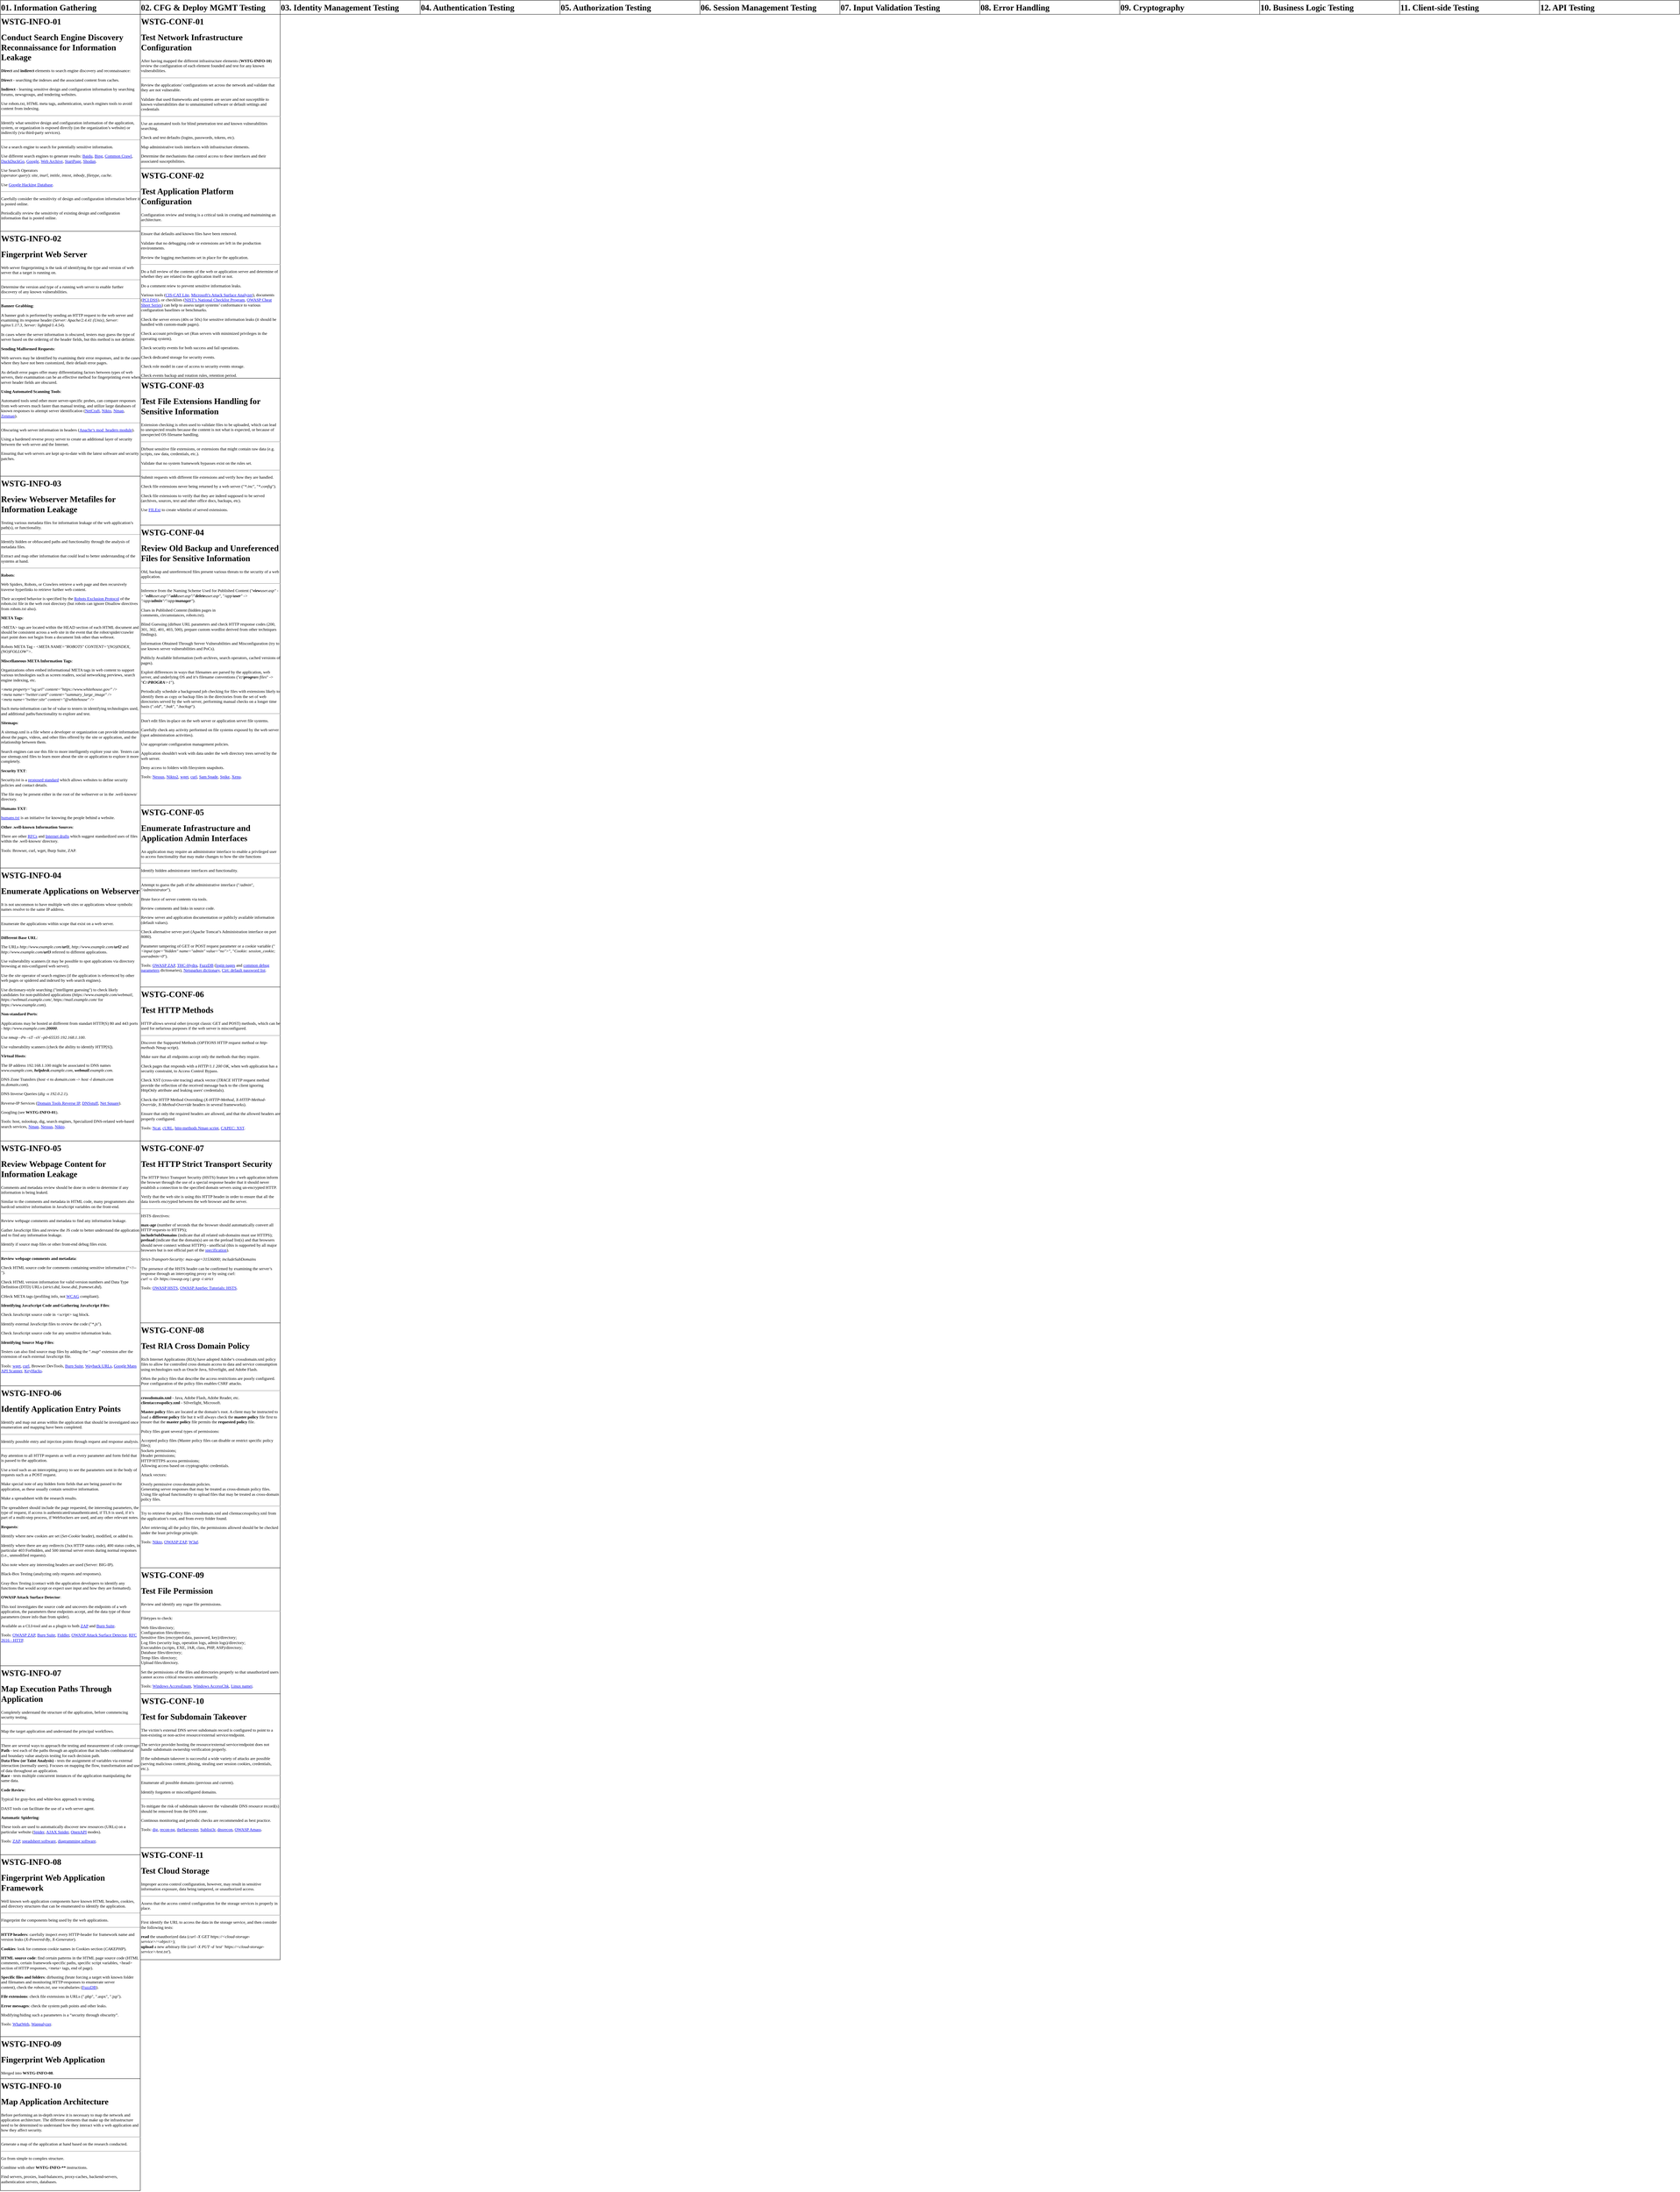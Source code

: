 <mxfile version="28.2.5">
  <diagram id="Ta_qs10KrUM1-YHtu8ch" name="OWASP WSTG">
    <mxGraphModel dx="826" dy="450" grid="1" gridSize="10" guides="1" tooltips="1" connect="1" arrows="1" fold="1" page="1" pageScale="1" pageWidth="1654" pageHeight="1169" math="0" shadow="0">
      <root>
        <mxCell id="0" />
        <mxCell id="1" parent="0" />
        <mxCell id="eCl3sA1oc6k5Cc1LExgh-1" value="&lt;h1 style=&quot;margin-top: 0px;&quot;&gt;WSTG-INFO-01&lt;/h1&gt;&lt;h1 style=&quot;margin-top: 0px;&quot;&gt;Conduct Search Engine Discovery Reconnaissance for Information Leakage&lt;/h1&gt;&lt;p&gt;&lt;b&gt;Direct&lt;/b&gt; and &lt;b&gt;indirect&lt;/b&gt; elements to search engine discovery and reconnaissance:&lt;br&gt;&lt;/p&gt;&lt;p&gt;&lt;b&gt;Direct&lt;/b&gt; -&amp;nbsp;searching the indexes and the associated content from caches.&lt;/p&gt;&lt;p&gt;&lt;b&gt;Indirect&lt;/b&gt; -&amp;nbsp;learning sensitive design and configuration information by searching forums, newsgroups, and tendering websites.&lt;/p&gt;&lt;p&gt;Use&amp;nbsp;robots.txt,&amp;nbsp;HTML meta tags,&amp;nbsp;authentication,&amp;nbsp;search engines tools to avoid content from indexing.&lt;/p&gt;&lt;hr id=&quot;null&quot;&gt;&lt;p&gt;Identify what sensitive design and configuration information of the application, system, or organization is exposed directly (on the organization’s website) or indirectly (via third-party services).&lt;/p&gt;&lt;hr id=&quot;null&quot;&gt;&lt;p&gt;Use a search engine to search for potentially sensitive information.&lt;br&gt;&lt;/p&gt;&lt;p&gt;Use different&amp;nbsp;search engines to generate results:&amp;nbsp;&lt;a href=&quot;https://www.baidu.com/&quot; style=&quot;background-color: transparent;&quot;&gt;Baidu&lt;/a&gt;&lt;span style=&quot;background-color: transparent;&quot;&gt;,&amp;nbsp;&lt;/span&gt;&lt;span style=&quot;background-color: transparent;&quot;&gt;&lt;a href=&quot;https://www.bing.com/&quot;&gt;Bing&lt;/a&gt;, &lt;a href=&quot;https://commoncrawl.org/&quot;&gt;Common Crawl&lt;/a&gt;, &lt;a href=&quot;https://duckduckgo.com/&quot;&gt;DuckDuckGo&lt;/a&gt;, &lt;a href=&quot;https://www.google.com/&quot;&gt;Google&lt;/a&gt;, &lt;a href=&quot;https://archive.org/web/&quot;&gt;Web Archive&lt;/a&gt;, &lt;a href=&quot;https://www.startpage.com/&quot;&gt;StartPage&lt;/a&gt;, &lt;a href=&quot;https://www.shodan.io/&quot;&gt;Shodan&lt;/a&gt;.&lt;/span&gt;&lt;/p&gt;&lt;p&gt;&lt;span style=&quot;background-color: transparent;&quot;&gt;Use&amp;nbsp;&lt;/span&gt;&lt;span style=&quot;background-color: transparent;&quot;&gt;Search Operators (&lt;/span&gt;&lt;span style=&quot;background-color: transparent;&quot;&gt;&lt;i&gt;operator:query&lt;/i&gt;&lt;/span&gt;&lt;span style=&quot;background-color: transparent;&quot;&gt;):&amp;nbsp;&lt;/span&gt;&lt;span style=&quot;background-color: transparent;&quot;&gt;&lt;i&gt;site&lt;/i&gt;,&amp;nbsp;&lt;/span&gt;&lt;span style=&quot;background-color: transparent;&quot;&gt;&lt;i&gt;inurl&lt;/i&gt;,&amp;nbsp;&lt;/span&gt;&lt;span style=&quot;background-color: transparent;&quot;&gt;&lt;i&gt;intitle&lt;/i&gt;,&amp;nbsp;&lt;/span&gt;&lt;span style=&quot;background-color: transparent;&quot;&gt;&lt;i&gt;intext&lt;/i&gt;,&amp;nbsp;&lt;/span&gt;&lt;span style=&quot;background-color: transparent;&quot;&gt;&lt;i&gt;inbody&lt;/i&gt;,&amp;nbsp;&lt;/span&gt;&lt;span style=&quot;background-color: transparent;&quot;&gt;&lt;i&gt;filetype,&amp;nbsp;&lt;/i&gt;&lt;/span&gt;&lt;span style=&quot;background-color: transparent;&quot;&gt;&lt;i&gt;cache&lt;/i&gt;&lt;/span&gt;&lt;span style=&quot;background-color: transparent;&quot;&gt;.&lt;/span&gt;&lt;/p&gt;&lt;p&gt;&lt;span style=&quot;background-color: transparent;&quot;&gt;Use&amp;nbsp;&lt;a href=&quot;https://www.exploit-db.com/google-hacking-database&quot;&gt;Google Hacking Database&lt;/a&gt;.&lt;/span&gt;&lt;/p&gt;&lt;hr id=&quot;null&quot;&gt;&lt;p&gt;Carefully consider the sensitivity of design and configuration information before it is posted online.&lt;/p&gt;&lt;p&gt;Periodically review the sensitivity of existing design and configuration information that is posted online.&lt;/p&gt;" style="text;html=1;overflow=hidden;rounded=0;strokeColor=default;whiteSpace=wrap;fontFamily=Times New Roman;" parent="1" vertex="1">
          <mxGeometry x="40" y="80" width="400" height="620" as="geometry" />
        </mxCell>
        <mxCell id="oaayevychgkSF5dlrHyh-2" value="&lt;h1 style=&quot;margin-top: 0px;&quot;&gt;WSTG-INFO-02&lt;/h1&gt;&lt;h1 style=&quot;margin-top: 0px;&quot;&gt;Fingerprint Web Server&lt;/h1&gt;&lt;p&gt;Web server fingerprinting is the task of identifying the type and version of web server that a target is running on.&lt;br&gt;&lt;/p&gt;&lt;hr id=&quot;null&quot;&gt;&lt;p&gt;Determine the version and type of a running web server to enable further discovery of any known vulnerabilities.&lt;/p&gt;&lt;hr id=&quot;null&quot;&gt;&lt;p&gt;&lt;b&gt;Banner Grabbing&lt;/b&gt;:&lt;/p&gt;&lt;p&gt;A banner grab is performed by sending an HTTP request to the web server and examining its response header (&lt;i&gt;Server: Apache/2.4.41 (Unix)&lt;/i&gt;, &lt;i&gt;Server: nginx/1.17.3&lt;/i&gt;,&amp;nbsp;&lt;span style=&quot;background-color: transparent;&quot;&gt;&lt;i&gt;Server: lighttpd/1.4.54&lt;/i&gt;&lt;/span&gt;&lt;span style=&quot;background-color: transparent;&quot;&gt;).&lt;/span&gt;&lt;/p&gt;&lt;p&gt;In cases where the server information is obscured, testers may guess the type of server based on the ordering of the header fields, but this method is not definite.&lt;br&gt;&lt;/p&gt;&lt;p&gt;&lt;b&gt;Sending Malformed Requests&lt;/b&gt;:&lt;br&gt;&lt;/p&gt;&lt;p&gt;Web servers may be identified by examining their error responses, and in the cases where they have not been customized, their default error pages.&lt;br&gt;&lt;/p&gt;&lt;p&gt;As default error pages offer many differentiating factors between types of web servers, their examination can be an effective method for fingerprinting even when server header fields are obscured.&lt;/p&gt;&lt;p&gt;&lt;b&gt;Using Automated Scanning Tools&lt;/b&gt;:&lt;/p&gt;&lt;p&gt;Automated tools send other more server-specific probes,&amp;nbsp;&lt;span style=&quot;background-color: transparent;&quot;&gt;can compare responses from web servers much faster than manual testing, and utilize large databases of known responses to attempt server identification (&lt;/span&gt;&lt;a style=&quot;background-color: transparent;&quot; href=&quot;https://toolbar.netcraft.com/site_report&quot;&gt;NetCraft&lt;/a&gt;&lt;span style=&quot;background-color: transparent;&quot;&gt;, &lt;/span&gt;&lt;a style=&quot;background-color: transparent;&quot; href=&quot;https://github.com/sullo/nikto&quot;&gt;Nikto&lt;/a&gt;&lt;span style=&quot;background-color: transparent;&quot;&gt;, &lt;/span&gt;&lt;a style=&quot;background-color: transparent;&quot; href=&quot;https://nmap.org/&quot;&gt;Nmap&lt;/a&gt;&lt;span style=&quot;background-color: transparent;&quot;&gt;, &lt;/span&gt;&lt;a style=&quot;background-color: transparent;&quot; href=&quot;https://nmap.org/zenmap/&quot;&gt;Zenmap&lt;/a&gt;&lt;span style=&quot;background-color: transparent;&quot;&gt;).&lt;/span&gt;&lt;/p&gt;&lt;hr id=&quot;null&quot;&gt;&lt;p&gt;&lt;span style=&quot;background-color: transparent;&quot;&gt;Obscuring web server information in headers (&lt;/span&gt;&lt;span style=&quot;background-color: transparent;&quot;&gt;&lt;a href=&quot;https://httpd.apache.org/docs/current/mod/mod_headers.html&quot;&gt;Apache’s mod_headers module&lt;/a&gt;&lt;/span&gt;&lt;span style=&quot;background-color: transparent;&quot;&gt;).&lt;/span&gt;&lt;/p&gt;&lt;p&gt;&lt;span style=&quot;background-color: transparent;&quot;&gt;&lt;/span&gt;&lt;/p&gt;&lt;p&gt;Using a hardened reverse proxy server to create an additional layer of security between the web server and the Internet.&lt;/p&gt;&lt;div&gt;&lt;div&gt;Ensuring that web servers are kept up-to-date with the latest software and security patches.&lt;/div&gt;&lt;/div&gt;" style="text;html=1;overflow=hidden;rounded=0;strokeColor=default;whiteSpace=wrap;fontFamily=Times New Roman;" parent="1" vertex="1">
          <mxGeometry x="40" y="700" width="400" height="700" as="geometry" />
        </mxCell>
        <mxCell id="oaayevychgkSF5dlrHyh-3" value="&lt;h1 style=&quot;margin-top: 0px;&quot;&gt;WSTG-INFO-03&lt;/h1&gt;&lt;h1 style=&quot;margin-top: 0px;&quot;&gt;Review Webserver Metafiles for Information Leakage&lt;/h1&gt;&lt;p&gt;Testing various metadata files for information leakage of the web application’s path(s), or functionality.&lt;/p&gt;&lt;hr id=&quot;null&quot;&gt;&lt;p&gt;Identify hidden or obfuscated paths and functionality through the analysis of metadata files.&lt;br&gt;&lt;/p&gt;&lt;p&gt;Extract and map other information that could lead to better understanding of the systems at hand.&lt;br&gt;&lt;/p&gt;&lt;hr id=&quot;null&quot;&gt;&lt;p&gt;&lt;b&gt;Robots&lt;/b&gt;:&lt;br&gt;&lt;/p&gt;&lt;p&gt;Web Spiders, Robots, or Crawlers retrieve a web page and then recursively traverse hyperlinks to retrieve further web content.&lt;br&gt;&lt;/p&gt;&lt;p&gt;Their accepted behavior is specified by the &lt;a href=&quot;https://www.robotstxt.org/&quot;&gt;Robots Exclusion Protocol&lt;/a&gt; of the robots.txt file in the web root directory (but robots can ignore Disallow directives from robots.txt also).&lt;/p&gt;&lt;p&gt;&lt;b&gt;META Tags&lt;/b&gt;:&lt;br&gt;&lt;/p&gt;&lt;p&gt;&amp;lt;META&amp;gt; tags are located within the HEAD section of each HTML document and should be consistent across a web site in the event that the robot/spider/crawler start point does not begin from a document link other than webroot.&lt;br&gt;&lt;/p&gt;&lt;p&gt;Robots META Tag - &lt;i&gt;&amp;lt;META NAME=&quot;ROBOTS&quot; CONTENT=&quot;(NO)INDEX, (NO)FOLLOW&quot;&amp;gt;&lt;/i&gt;.&lt;br&gt;&lt;/p&gt;&lt;p&gt;&lt;b&gt;Miscellaneous META Information Tags&lt;/b&gt;:&lt;br&gt;&lt;/p&gt;&lt;p&gt;Organizations often embed informational META tags in web content to support various technologies such as screen readers, social networking previews, search engine indexing, etc.&lt;/p&gt;&lt;p&gt;&lt;i&gt;&amp;lt;meta property=&quot;og:url&quot; content=&quot;https://www.whitehouse.gov/&quot; /&amp;gt;&lt;br&gt;&amp;lt;meta name=&quot;twitter:card&quot; content=&quot;summary_large_image&quot; /&amp;gt;&lt;br&gt;&amp;lt;meta name=&quot;twitter:site&quot; content=&quot;@whitehouse&quot; /&amp;gt;&lt;br&gt;&lt;/i&gt;&lt;/p&gt;&lt;p&gt;Such meta-information can be of value to testers in identifying technologies used, and additional paths/functionality to explore and test.&lt;br&gt;&lt;/p&gt;&lt;p&gt;&lt;b&gt;Sitemaps&lt;/b&gt;:&lt;br&gt;&lt;/p&gt;&lt;p&gt;A sitemap.xml is a file where a developer or organization can provide information about the pages, videos, and other files offered by the site or application, and the relationship between them.&lt;br&gt;&lt;/p&gt;&lt;p&gt;Search engines can use this file to more intelligently explore your site. Testers can use sitemap.xml files to learn more about the site or application to explore it more completely.&lt;br&gt;&lt;/p&gt;&lt;p&gt;&lt;b&gt;Security TXT&lt;/b&gt;:&lt;br&gt;&lt;/p&gt;&lt;p&gt;Security.txt is a &lt;a href=&quot;https://securitytxt.org/&quot;&gt;proposed standard&lt;/a&gt; which allows websites to define security policies and contact details.&lt;br&gt;&lt;/p&gt;&lt;p&gt;The file may be present either in the root of the webserver or in the .well-known/ directory.&lt;br&gt;&lt;/p&gt;&lt;p&gt;&lt;b&gt;Humans TXT&lt;/b&gt;:&lt;br&gt;&lt;/p&gt;&lt;p&gt;&lt;a href=&quot;https://humanstxt.org/&quot;&gt;humans.txt&lt;/a&gt; is an initiative for knowing the people behind a website.&lt;br&gt;&lt;/p&gt;&lt;p&gt;&lt;b&gt;Other .well-known Information Sources&lt;/b&gt;:&lt;br&gt;&lt;/p&gt;&lt;p&gt;There are other &lt;a href=&quot;https://www.iana.org/assignments/well-known-uris/well-known-uris.xhtml&quot;&gt;RFCs&lt;/a&gt; and &lt;a href=&quot;https://en.wikipedia.org/wiki/Well-known_URI#List_of_well-known_URIs&quot;&gt;Internet drafts&lt;/a&gt; which suggest standardized uses of files within the .well-known/ directory.&lt;br&gt;&lt;/p&gt;&lt;p&gt;Tools:&amp;nbsp;Browser,&amp;nbsp;curl,&amp;nbsp;wget,&amp;nbsp;Burp Suite,&amp;nbsp;ZAP.&lt;/p&gt;" style="text;html=1;overflow=hidden;rounded=0;strokeColor=default;whiteSpace=wrap;fontFamily=Times New Roman;" parent="1" vertex="1">
          <mxGeometry x="40" y="1400" width="400" height="1120" as="geometry" />
        </mxCell>
        <mxCell id="jR8E7OnR5_9fku_goPyS-1" value="&lt;h1 style=&quot;margin-top: 0px;&quot;&gt;WSTG-INFO-04&lt;/h1&gt;&lt;h1 style=&quot;margin-top: 0px;&quot;&gt;Enumerate Applications on Webserver&lt;/h1&gt;&lt;p&gt;It is not uncommon to have multiple web sites or applications whose symbolic names resolve to the same IP address.&lt;br&gt;&lt;/p&gt;&lt;hr id=&quot;null&quot;&gt;&lt;p&gt;Enumerate the applications within scope that exist on a web server.&lt;/p&gt;&lt;hr id=&quot;null&quot;&gt;&lt;p&gt;&lt;b&gt;Different Base URL&lt;/b&gt;:&lt;/p&gt;&lt;p&gt;The URLs &lt;i&gt;http://www.example.com/&lt;b&gt;url1&lt;/b&gt;&lt;/i&gt;, &lt;i&gt;http://www.example.com/&lt;b&gt;url2&lt;/b&gt;&lt;/i&gt; and &lt;i&gt;http://www.example.com/&lt;b&gt;url3&lt;/b&gt;&lt;/i&gt; referred to different applications.&lt;br&gt;&lt;/p&gt;&lt;p&gt;Use vulnerability scanners (it may be possible to spot applications via&amp;nbsp;directory browsing at&amp;nbsp;mis-configured&amp;nbsp;web server).&lt;br&gt;&lt;/p&gt;&lt;p&gt;Use the &lt;i&gt;site&lt;/i&gt; operator of search engines (if the application is referenced by other web pages or spidered and indexed by web search engines).&lt;/p&gt;&lt;p&gt;Use&amp;nbsp;dictionary-style searching&amp;nbsp;(&quot;intelligent guessing&quot;) to check&amp;nbsp;likely candidates&amp;nbsp;for non-published applications (&lt;i&gt;https://www.example.com/webmail&lt;/i&gt;, &lt;i&gt;https://webmail.example.com/&lt;/i&gt;, &lt;i&gt;https://mail.example.com/&lt;/i&gt; for &lt;i&gt;https://www.example.com&lt;/i&gt;).&lt;/p&gt;&lt;p&gt;&lt;b style=&quot;background-color: transparent;&quot;&gt;Non-standard Ports&lt;/b&gt;&lt;span style=&quot;background-color: transparent;&quot;&gt;:&lt;/span&gt;&lt;br&gt;&lt;/p&gt;&lt;p&gt;Applications may be hosted at diifferent from standart HTTP(S) 80 and 443 ports -&amp;nbsp;&lt;i&gt;http://www.example.com:&lt;b&gt;20000&lt;/b&gt;&lt;/i&gt;.&lt;/p&gt;&lt;p&gt;Use &lt;i&gt;nmap –Pn –sT –sV –p0-65535 192.168.1.100&lt;/i&gt;.&lt;/p&gt;&lt;p&gt;Use&amp;nbsp;vulnerability scanners (check the ability to identify HTTP[S]).&lt;/p&gt;&lt;p&gt;&lt;b&gt;Virtual Hosts&lt;/b&gt;:&lt;br&gt;&lt;/p&gt;&lt;p&gt;The IP address 192.168.1.100 might be associated to DNS names &lt;i&gt;www.example.com&lt;/i&gt;, &lt;i&gt;&lt;b&gt;helpdesk&lt;/b&gt;.example.com&lt;/i&gt;, &lt;i&gt;&lt;b&gt;webmail&lt;/b&gt;.example.com&lt;/i&gt;.&lt;br&gt;&lt;/p&gt;&lt;p&gt;DNS Zone Transfers (&lt;i&gt;host -t ns domain.com&lt;/i&gt; -&amp;gt; &lt;i&gt;host -l domain.com ns.domain.com&lt;/i&gt;).&lt;br&gt;&lt;/p&gt;&lt;p&gt;DNS Inverse Queries (&lt;i&gt;dig -x 192.0.2.1&lt;/i&gt;).&lt;/p&gt;&lt;p&gt;Reverse-IP Services (&lt;a href=&quot;https://www.domaintools.com/reverse-ip/&quot;&gt;Domain Tools Reverse IP&lt;/a&gt;, &lt;a href=&quot;https://www.dnsstuff.com/&quot;&gt;DNSstuff&lt;/a&gt;, &lt;a href=&quot;https://web.archive.org/web/20190515092354/http://www.net-square.com/mspawn.html&quot;&gt;Net Square&lt;/a&gt;).&lt;br&gt;&lt;/p&gt;&lt;p&gt;Googling (see&amp;nbsp;&lt;span style=&quot;background-color: transparent;&quot;&gt;&lt;b&gt;WSTG-INFO-01&lt;/b&gt;&lt;/span&gt;&lt;span style=&quot;background-color: transparent;&quot;&gt;).&lt;/span&gt;&lt;/p&gt;&lt;p&gt;&lt;span style=&quot;background-color: transparent;&quot;&gt;Tools: host, nslookup, dig, s&lt;/span&gt;&lt;span style=&quot;background-color: transparent;&quot;&gt;earch engines,&amp;nbsp;&lt;/span&gt;&lt;span style=&quot;background-color: transparent;&quot;&gt;Specialized DNS-related web-based search services, &lt;a href=&quot;https://nmap.org/&quot;&gt;Nmap&lt;/a&gt;, &lt;a href=&quot;https://www.tenable.com/products/nessus&quot;&gt;Nessus&lt;/a&gt;, &lt;a href=&quot;https://www.cirt.net/nikto2&quot;&gt;Nikto&lt;/a&gt;.&lt;/span&gt;&lt;/p&gt;" style="text;html=1;overflow=hidden;rounded=0;strokeColor=default;whiteSpace=wrap;fontFamily=Times New Roman;" parent="1" vertex="1">
          <mxGeometry x="40" y="2520" width="400" height="780" as="geometry" />
        </mxCell>
        <mxCell id="jR8E7OnR5_9fku_goPyS-2" value="&lt;h1 style=&quot;margin-top: 0px;&quot;&gt;WSTG-INFO-05&lt;/h1&gt;&lt;h1 style=&quot;margin-top: 0px;&quot;&gt;Review Webpage Content for Information Leakage&lt;/h1&gt;&lt;p&gt;Comments and metadata review should be done in order to determine if any information is being leaked.&lt;br&gt;&lt;/p&gt;&lt;p&gt;Similar to the comments and metadata in HTML code, many programmers also hardcod sensitive information in JavaScript variables on the front-end.&lt;br&gt;&lt;/p&gt;&lt;hr id=&quot;null&quot;&gt;&lt;p&gt;Review webpage comments and metadata to find any information leakage.&lt;br&gt;&lt;/p&gt;&lt;p&gt;Gather JavaScript files and review the JS code to better understand the application and to find any information leakage.&lt;br&gt;&lt;/p&gt;&lt;p&gt;Identify if source map files or other front-end debug files exist.&lt;/p&gt;&lt;hr id=&quot;null&quot;&gt;&lt;p&gt;&lt;b&gt;Review webpage comments and metadata&lt;/b&gt;:&lt;br&gt;&lt;/p&gt;&lt;p&gt;Check HTML source code for comments containing sensitive information (&quot;&lt;i&gt;&amp;lt;!--&lt;/i&gt;&quot;).&lt;/p&gt;&lt;p&gt;Check HTML version information for valid version numbers and Data Type Definition (DTD) URLs (&lt;i&gt;strict.dtd&lt;/i&gt;, &lt;i&gt;loose.dtd&lt;/i&gt;, &lt;i&gt;frameset.dtd&lt;/i&gt;).&lt;/p&gt;&lt;p&gt;CHeck META tags (profiling info, not &lt;a href=&quot;https://www.w3.org/WAI/standards-guidelines/wcag/&quot;&gt;WCAG&lt;/a&gt; compliant).&lt;/p&gt;&lt;p&gt;&lt;b&gt;Identifying JavaScript Code and Gathering JavaScript Files&lt;/b&gt;:&lt;br&gt;&lt;/p&gt;&lt;p&gt;Check JavaScript source code in &lt;i&gt;&amp;lt;script&amp;gt;&lt;/i&gt; tag block.&lt;/p&gt;&lt;p&gt;Identify external JavaScript files to review the code (&quot;&lt;i&gt;*.js&lt;/i&gt;&quot;).&lt;br&gt;&lt;/p&gt;&lt;p&gt;Check JavaScript source code for any sensitive information leaks.&lt;br&gt;&lt;/p&gt;&lt;p&gt;&lt;b&gt;Identifying Source Map Files&lt;/b&gt;:&lt;br&gt;&lt;/p&gt;&lt;p&gt;Testers can also find source map files by adding the “&lt;i&gt;.map&lt;/i&gt;” extension after the extension of each external JavaScript file.&lt;br&gt;&lt;/p&gt;&lt;p&gt;Tools: &lt;a href=&quot;https://www.gnu.org/software/wget/wget.html&quot;&gt;wget&lt;/a&gt;, &lt;a href=&quot;https://curl.haxx.se/&quot;&gt;curl&lt;/a&gt;, Browser DevTools, &lt;a href=&quot;https://portswigger.net/burp&quot;&gt;Burp Suite&lt;/a&gt;, &lt;a href=&quot;https://github.com/tomnomnom/waybackurls&quot;&gt;Wayback URLs&lt;/a&gt;, &lt;a href=&quot;https://github.com/ozguralp/gmapsapiscanner/&quot;&gt;Google Maps API Scanner&lt;/a&gt;, &lt;a href=&quot;https://github.com/streaak/keyhacks&quot;&gt;KeyHacks&lt;/a&gt;.&lt;/p&gt;" style="text;html=1;overflow=hidden;rounded=0;strokeColor=default;whiteSpace=wrap;fontFamily=Times New Roman;" parent="1" vertex="1">
          <mxGeometry x="40" y="3300" width="400" height="700" as="geometry" />
        </mxCell>
        <mxCell id="kxqWSQLsrTnDQ2H8gNHa-1" value="&lt;h1 style=&quot;margin-top: 0px;&quot;&gt;WSTG-INFO-06&lt;/h1&gt;&lt;h1 style=&quot;margin-top: 0px;&quot;&gt;Identify Application Entry Points&lt;/h1&gt;&lt;p&gt;Identify and map out areas within the application that should be investigated once enumeration and mapping have been completed.&lt;/p&gt;&lt;hr id=&quot;null&quot;&gt;&lt;p&gt;Identify possible entry and injection points through request and response analysis.&lt;br&gt;&lt;/p&gt;&lt;hr id=&quot;null&quot;&gt;&lt;p&gt;Pay attention to all HTTP requests as well as every parameter and form field that is passed to the application.&lt;br&gt;&lt;/p&gt;&lt;p&gt;Use a tool such as an intercepting proxy&amp;nbsp;to see the parameters sent in the body of requests such as a POST request.&lt;br&gt;&lt;/p&gt;&lt;p&gt;Make special note of any hidden form fields that are being passed to the application, as these usually contain sensitive information.&lt;br&gt;&lt;/p&gt;&lt;p&gt;Make a spreadsheet with the research results.&lt;/p&gt;&lt;p&gt;The spreadsheet should include the page requested,&amp;nbsp;the interesting parameters, the type of request,&amp;nbsp;if access is authenticated/unauthenticated, if TLS is used, if it’s part of a multi-step process, if WebSockers are used, and any other relevant notes.&lt;br&gt;&lt;/p&gt;&lt;p&gt;&lt;b&gt;Requests&lt;/b&gt;:&lt;/p&gt;&lt;p&gt;Identify where new cookies are set (&lt;i&gt;Set-Cookie&lt;/i&gt; header), modified, or added to.&lt;br&gt;&lt;/p&gt;&lt;p&gt;Identify where there are any redirects (3xx HTTP status code), 400 status codes, in particular 403 Forbidden, and 500 internal server errors during normal responses (i.e., unmodified requests).&lt;/p&gt;&lt;p&gt;Also note where any interesting headers are used (Server: BIG-IP).&lt;br&gt;&lt;/p&gt;&lt;p&gt;Black-Box Testing (analyzing only requests and responses).&lt;br&gt;&lt;/p&gt;&lt;p&gt;Gray-Box Testing (contact with the application developers to identify any functions that would accept or expect user input and how they are formatted).&lt;br&gt;&lt;/p&gt;&lt;p&gt;&lt;b&gt;OWASP Attack Surface Detector&lt;/b&gt;:&lt;br&gt;&lt;/p&gt;&lt;p&gt;This tool investigates the source code and uncovers the endpoints of a web application, the parameters these endpoints accept, and the data type of those parameters (more info than from spider).&lt;br&gt;&lt;/p&gt;&lt;p&gt;Available as a CLI-tool and as a plugin to both &lt;a href=&quot;https://github.com/secdec/attack-surface-detector-zap/wiki&quot;&gt;ZAP&lt;/a&gt; and &lt;a href=&quot;https://github.com/secdec/attack-surface-detector-burp/wiki&quot;&gt;Burp Suite&lt;/a&gt;.&lt;/p&gt;&lt;p&gt;Tools: &lt;a href=&quot;https://www.zaproxy.org/&quot;&gt;OWASP ZAP&lt;/a&gt;, &lt;a href=&quot;https://www.portswigger.net/burp/&quot;&gt;Burp Suite&lt;/a&gt;, &lt;a href=&quot;https://www.telerik.com/fiddler&quot;&gt;Fiddler&lt;/a&gt;,&amp;nbsp;&lt;a href=&quot;https://owasp.org/www-project-attack-surface-detector/&quot;&gt;OWASP Attack Surface Detector&lt;/a&gt;, &lt;a href=&quot;https://datatracker.ietf.org/doc/html/rfc2616&quot;&gt;RFC 2616 - HTTP&lt;/a&gt;.&lt;/p&gt;" style="text;html=1;overflow=hidden;rounded=0;strokeColor=default;whiteSpace=wrap;fontFamily=Times New Roman;" parent="1" vertex="1">
          <mxGeometry x="40" y="4000" width="400" height="800" as="geometry" />
        </mxCell>
        <mxCell id="kxqWSQLsrTnDQ2H8gNHa-2" value="&lt;h1 style=&quot;margin-top: 0px;&quot;&gt;WSTG-INFO-07&lt;/h1&gt;&lt;h1 style=&quot;margin-top: 0px;&quot;&gt;Map Execution Paths Through Application&lt;/h1&gt;&lt;p&gt;Completely understand the structure of the application, before commencing security testing.&lt;/p&gt;&lt;hr id=&quot;null&quot;&gt;&lt;p&gt;Map the target application and understand the principal workflows.&lt;/p&gt;&lt;hr id=&quot;null&quot;&gt;&lt;p&gt;There are several ways to approach the testing and measurement of code coverage:&lt;br&gt;&lt;b&gt;Path&lt;/b&gt; -&amp;nbsp;test each of the paths through an application that includes combinatorial and boundary value analysis testing for each decision path.&lt;br&gt;&lt;b&gt;Data Flow&amp;nbsp;(or Taint Analysis)&lt;/b&gt; -&amp;nbsp;tests the assignment of variables via external interaction (normally users). Focuses on mapping the flow, transformation and use of data throughout an application.&lt;br&gt;&lt;b&gt;Race&lt;/b&gt; -&amp;nbsp;tests multiple concurrent instances of the application manipulating the same data.&lt;br&gt;&lt;/p&gt;&lt;p&gt;&lt;b&gt;Code Review&lt;/b&gt;:&lt;br&gt;&lt;/p&gt;&lt;p&gt;Typical for gray-box and white-box approach to testing.&lt;br&gt;&lt;/p&gt;&lt;p&gt;DAST tools can facilitate the use of a web server agent.&lt;br&gt;&lt;/p&gt;&lt;p&gt;&lt;b&gt;Automatic Spidering&lt;/b&gt;:&lt;br&gt;&lt;/p&gt;&lt;p&gt;These tools are used to automatically discover new resources (URLs) on a particular website (&lt;a href=&quot;https://www.zaproxy.org/docs/desktop/start/features/spider/&quot;&gt;Spider&lt;/a&gt;, &lt;a href=&quot;https://www.zaproxy.org/docs/desktop/addons/ajax-spider/&quot;&gt;AJAX Spider&lt;/a&gt;, &lt;a href=&quot;https://www.zaproxy.org/docs/desktop/addons/openapi-support/&quot;&gt;OpenAPI&lt;/a&gt; modes).&lt;br&gt;&lt;/p&gt;&lt;p&gt;Tools: &lt;a href=&quot;https://github.com/zaproxy/zaproxy&quot;&gt;ZAP&lt;/a&gt;, &lt;a href=&quot;https://en.wikipedia.org/wiki/List_of_spreadsheet_software&quot;&gt;speadsheet software&lt;/a&gt;, &lt;a href=&quot;https://en.wikipedia.org/wiki/List_of_concept-_and_mind-mapping_software&quot;&gt;diagramming software&lt;/a&gt;.&lt;/p&gt;" style="text;html=1;overflow=hidden;rounded=0;strokeColor=default;whiteSpace=wrap;fontFamily=Times New Roman;" parent="1" vertex="1">
          <mxGeometry x="40" y="4800" width="400" height="540" as="geometry" />
        </mxCell>
        <mxCell id="121xtI7DQUFuoj_CItQ1-1" value="&lt;h1 style=&quot;margin-top: 0px;&quot;&gt;WSTG-INFO-08&lt;/h1&gt;&lt;h1 style=&quot;margin-top: 0px;&quot;&gt;Fingerprint Web Application Framework&lt;/h1&gt;&lt;p&gt;Well known web application components have known HTML headers, cookies, and directory structures that can be enumerated to identify the application.&lt;br&gt;&lt;/p&gt;&lt;hr id=&quot;null&quot;&gt;&lt;p&gt;Fingerprint the components being used by the web applications.&lt;br&gt;&lt;/p&gt;&lt;hr id=&quot;null&quot;&gt;&lt;p&gt;&lt;b&gt;HTTP headers&lt;/b&gt;: carefully inspect every HTTP-header for framework name and version leaks (&lt;i&gt;X-Powered-By&lt;/i&gt;, &lt;i&gt;X-Generator&lt;/i&gt;).&lt;/p&gt;&lt;p&gt;&lt;b&gt;Cookies&lt;/b&gt;: look for common cookie names in Cookies section (&lt;i&gt;CAKEPHP&lt;/i&gt;).&lt;/p&gt;&lt;p&gt;&lt;b&gt;HTML source code&lt;/b&gt;:&amp;nbsp;find certain patterns in the HTML page source code (HTML comments, certain framework-specific paths, specific script variables, &amp;lt;head&amp;gt; section of HTTP responses, &amp;lt;meta&amp;gt; tags, end of page).&lt;/p&gt;&lt;p&gt;&lt;b&gt;Specific files and folders&lt;/b&gt;:&amp;nbsp;dirbusting (brute forcing a target with known folder and filenames and monitoring HTTP-responses to enumerate server content),&amp;nbsp;check the &lt;i&gt;robots.txt&lt;/i&gt;, use vocabularies (&lt;a href=&quot;https://github.com/fuzzdb-project/fuzzdb&quot;&gt;FuzzDB&lt;/a&gt;).&lt;/p&gt;&lt;p&gt;&lt;b&gt;File extensions&lt;/b&gt;: check&amp;nbsp;file extensions in&amp;nbsp;URLs (&quot;.php&quot;, &quot;.aspx&quot;, &quot;.jsp&quot;).&lt;/p&gt;&lt;p&gt;&lt;b&gt;Error messages&lt;/b&gt;: check the system path points and other leaks.&lt;/p&gt;&lt;p&gt;Modifying/hiding such a parameters is a&amp;nbsp;“security through obscurity”.&lt;/p&gt;&lt;p&gt;Tools:&amp;nbsp;&lt;a href=&quot;https://github.com/urbanadventurer/WhatWeb&quot;&gt;WhatWeb&lt;/a&gt;,&amp;nbsp;&lt;a href=&quot;https://www.wappalyzer.com/&quot;&gt;Wappalyzer&lt;/a&gt;.&lt;/p&gt;" style="text;html=1;overflow=hidden;rounded=0;strokeColor=default;whiteSpace=wrap;fontFamily=Times New Roman;" parent="1" vertex="1">
          <mxGeometry x="40" y="5340" width="400" height="520" as="geometry" />
        </mxCell>
        <mxCell id="BLCWNIVHLjBfTySb7dGb-1" value="&lt;h1 style=&quot;margin-top: 0px;&quot;&gt;WSTG-INFO-09&lt;/h1&gt;&lt;h1 style=&quot;margin-top: 0px;&quot;&gt;Fingerprint Web Application&lt;/h1&gt;&lt;p&gt;Merged into &lt;b&gt;WSTG-INFO-08&lt;/b&gt;.&lt;/p&gt;" style="text;html=1;overflow=hidden;rounded=0;strokeColor=default;whiteSpace=wrap;fontFamily=Times New Roman;" parent="1" vertex="1">
          <mxGeometry x="40" y="5860" width="400" height="120" as="geometry" />
        </mxCell>
        <mxCell id="BLCWNIVHLjBfTySb7dGb-2" value="&lt;h1 style=&quot;margin-top: 0px;&quot;&gt;WSTG-INFO-10&lt;/h1&gt;&lt;h1 style=&quot;margin-top: 0px;&quot;&gt;Map Application Architecture&lt;/h1&gt;&lt;p&gt;&lt;span style=&quot;background-color: transparent;&quot;&gt;Before performing an in-depth review it is necessary to map the network and application architecture. The different elements that make up the infrastructure need to be determined to understand how they interact with a web application and how they affect security.&lt;/span&gt;&lt;/p&gt;&lt;hr id=&quot;null&quot;&gt;&lt;p&gt;Generate a map of the application at hand based on the research conducted.&lt;/p&gt;&lt;hr id=&quot;null&quot;&gt;&lt;p&gt;Go from simple to complex structure.&lt;/p&gt;&lt;p&gt;Combine with other &lt;b&gt;WSTG-INFO-**&lt;/b&gt; instructions.&lt;/p&gt;&lt;p&gt;Find servers, proxies, load-balancers, proxy-caches, backend-servers, authentication servers, databases.&lt;/p&gt;" style="text;html=1;overflow=hidden;rounded=0;strokeColor=default;whiteSpace=wrap;fontFamily=Times New Roman;" parent="1" vertex="1">
          <mxGeometry x="40" y="5980" width="400" height="320" as="geometry" />
        </mxCell>
        <mxCell id="Xtgh9ku97yeF3pHVwmKX-1" value="&lt;h1 style=&quot;margin-top: 0px;&quot;&gt;01. Information Gathering&lt;/h1&gt;" style="text;html=1;overflow=hidden;rounded=0;strokeColor=default;whiteSpace=wrap;fontFamily=Times New Roman;" parent="1" vertex="1">
          <mxGeometry x="40" y="40" width="400" height="40" as="geometry" />
        </mxCell>
        <mxCell id="vnCINJZAg8eJKPkLlaBq-1" value="&lt;h1 style=&quot;margin-top: 0px;&quot;&gt;02. CFG &amp;amp; Deploy MGMT Testing&lt;/h1&gt;" style="text;html=1;overflow=hidden;rounded=0;strokeColor=default;whiteSpace=wrap;fontFamily=Times New Roman;fontSize=12;" parent="1" vertex="1">
          <mxGeometry x="440" y="40" width="400" height="40" as="geometry" />
        </mxCell>
        <mxCell id="vnCINJZAg8eJKPkLlaBq-2" value="&lt;h1 style=&quot;margin-top: 0px;&quot;&gt;03. Identity Management Testing&lt;/h1&gt;" style="text;html=1;overflow=hidden;rounded=0;strokeColor=default;whiteSpace=wrap;fontFamily=Times New Roman;" parent="1" vertex="1">
          <mxGeometry x="840" y="40" width="400" height="40" as="geometry" />
        </mxCell>
        <mxCell id="vnCINJZAg8eJKPkLlaBq-3" value="&lt;h1 style=&quot;margin-top: 0px;&quot;&gt;04. Authentication Testing&lt;/h1&gt;" style="text;html=1;overflow=hidden;rounded=0;strokeColor=default;whiteSpace=wrap;fontFamily=Times New Roman;" parent="1" vertex="1">
          <mxGeometry x="1240" y="40" width="400" height="40" as="geometry" />
        </mxCell>
        <mxCell id="vnCINJZAg8eJKPkLlaBq-4" value="&lt;h1 style=&quot;margin-top: 0px;&quot;&gt;05. Authorization Testing&lt;/h1&gt;" style="text;html=1;overflow=hidden;rounded=0;strokeColor=default;whiteSpace=wrap;fontFamily=Times New Roman;" parent="1" vertex="1">
          <mxGeometry x="1640" y="40" width="400" height="40" as="geometry" />
        </mxCell>
        <mxCell id="e2LGitZVtsBYH8VqKQJQ-1" value="&lt;h1 style=&quot;margin-top: 0px;&quot;&gt;06. Session Management Testing&lt;/h1&gt;" style="text;html=1;overflow=hidden;rounded=0;strokeColor=default;whiteSpace=wrap;fontFamily=Times New Roman;" parent="1" vertex="1">
          <mxGeometry x="2040" y="40" width="400" height="40" as="geometry" />
        </mxCell>
        <mxCell id="e2LGitZVtsBYH8VqKQJQ-2" value="&lt;h1 style=&quot;margin-top: 0px;&quot;&gt;07. Input Validation Testing&lt;/h1&gt;" style="text;html=1;overflow=hidden;rounded=0;strokeColor=default;whiteSpace=wrap;fontFamily=Times New Roman;" parent="1" vertex="1">
          <mxGeometry x="2440" y="40" width="400" height="40" as="geometry" />
        </mxCell>
        <mxCell id="5YzgcKyQua0hDtOVWHvY-1" value="&lt;h1 style=&quot;margin-top: 0px;&quot;&gt;08. Error Handling&lt;/h1&gt;" style="text;html=1;overflow=hidden;rounded=0;strokeColor=default;whiteSpace=wrap;fontFamily=Times New Roman;" parent="1" vertex="1">
          <mxGeometry x="2840" y="40" width="400" height="40" as="geometry" />
        </mxCell>
        <mxCell id="5YzgcKyQua0hDtOVWHvY-2" value="&lt;h1 style=&quot;margin-top: 0px;&quot;&gt;09. Cryptography&lt;/h1&gt;" style="text;html=1;overflow=hidden;rounded=0;strokeColor=default;whiteSpace=wrap;fontFamily=Times New Roman;" parent="1" vertex="1">
          <mxGeometry x="3240" y="40" width="400" height="40" as="geometry" />
        </mxCell>
        <mxCell id="5YzgcKyQua0hDtOVWHvY-3" value="&lt;h1 style=&quot;margin-top: 0px;&quot;&gt;10. Business Logic Testing&lt;/h1&gt;" style="text;html=1;overflow=hidden;rounded=0;strokeColor=default;whiteSpace=wrap;fontFamily=Times New Roman;" parent="1" vertex="1">
          <mxGeometry x="3640" y="40" width="400" height="40" as="geometry" />
        </mxCell>
        <mxCell id="5YzgcKyQua0hDtOVWHvY-4" value="&lt;h1 style=&quot;margin-top: 0px;&quot;&gt;11. Client-side Testing&lt;/h1&gt;" style="text;html=1;overflow=hidden;rounded=0;strokeColor=default;whiteSpace=wrap;fontFamily=Times New Roman;" parent="1" vertex="1">
          <mxGeometry x="4040" y="40" width="400" height="40" as="geometry" />
        </mxCell>
        <mxCell id="5YzgcKyQua0hDtOVWHvY-5" value="&lt;h1 style=&quot;margin-top: 0px;&quot;&gt;12. API Testing&lt;/h1&gt;" style="text;html=1;overflow=hidden;rounded=0;strokeColor=default;whiteSpace=wrap;fontFamily=Times New Roman;" parent="1" vertex="1">
          <mxGeometry x="4440" y="40" width="400" height="40" as="geometry" />
        </mxCell>
        <mxCell id="Ji4hziP3PQ5C6nk72wQw-1" value="&lt;h1 style=&quot;margin-top: 0px;&quot;&gt;WSTG-CONF-01&lt;/h1&gt;&lt;h1 style=&quot;margin-top: 0px;&quot;&gt;Test Network Infrastructure Configuration&lt;/h1&gt;&lt;p&gt;After having mapped the different infrastructure elements (&lt;b&gt;WSTG-INFO-10&lt;/b&gt;) review the configuration of each element founded and test for any known vulnerabilities.&lt;/p&gt;&lt;hr id=&quot;null&quot;&gt;&lt;p&gt;Review the applications’ configurations set across the network and validate that they are not vulnerable.&lt;/p&gt;&lt;p&gt;Validate that used frameworks and systems are secure and not susceptible to known vulnerabilities due to unmaintained software or default settings and credentials&lt;/p&gt;&lt;hr id=&quot;null&quot;&gt;&lt;p&gt;Use an automated tools for&amp;nbsp;blind penetration test and known vulnerabilities searching.&lt;/p&gt;&lt;p&gt;Check and test defaults (logins, passwords, tokens, etc).&lt;/p&gt;&lt;p&gt;Map administrative tools interfaces with&amp;nbsp;infrastructure elements.&lt;/p&gt;&lt;p&gt;Determine the mechanisms that control access to these interfaces and their associated susceptibilities.&lt;/p&gt;" style="text;html=1;overflow=hidden;rounded=0;strokeColor=default;whiteSpace=wrap;fontFamily=Times New Roman;" parent="1" vertex="1">
          <mxGeometry x="440" y="80" width="400" height="440" as="geometry" />
        </mxCell>
        <mxCell id="7fymIb3-kL573B4DB6dZ-1" value="&lt;h1 style=&quot;margin-top: 0px;&quot;&gt;WSTG-CONF-02&lt;/h1&gt;&lt;h1 style=&quot;margin-top: 0px;&quot;&gt;Test Application Platform Configuration&lt;/h1&gt;&lt;p&gt;Configuration review and testing is a critical task in creating and maintaining an architecture.&lt;br&gt;&lt;/p&gt;&lt;hr id=&quot;null&quot;&gt;&lt;p&gt;Ensure that defaults and known files have been removed.&lt;/p&gt;&lt;p&gt;Validate that no debugging code or extensions are left in the production environments.&lt;br&gt;&lt;/p&gt;&lt;p&gt;Review the logging mechanisms set in place for the application.&lt;br&gt;&lt;/p&gt;&lt;hr id=&quot;null&quot;&gt;&lt;p&gt;Do a full review of the contents of the web or application server and determine of whether they are related to the application itself or not.&lt;br&gt;&lt;/p&gt;&lt;p&gt;Do a comment reiew to prevent sensitive information leaks.&lt;/p&gt;&lt;p&gt;Various tools (&lt;a href=&quot;https://www.cisecurity.org/blog/introducing-cis-cat-lite/&quot;&gt;CIS-CAT Lite&lt;/a&gt;, &lt;a href=&quot;https://github.com/microsoft/AttackSurfaceAnalyzer&quot;&gt;Microsoft’s Attack Surface Analyzer&lt;/a&gt;), documents (&lt;a href=&quot;https://www.pcisecuritystandards.org/document_library&quot;&gt;PCI DSS&lt;/a&gt;), or checklists (&lt;a href=&quot;https://nvd.nist.gov/ncp/repository&quot;&gt;NIST’s National Checklist Program&lt;/a&gt;, &lt;a href=&quot;https://cheatsheetseries.owasp.org/index.html&quot;&gt;OWASP Cheat Sheet Series&lt;/a&gt;) can help to assess&amp;nbsp;target systems’ conformance to various configuration baselines or benchmarks.&lt;br&gt;&lt;/p&gt;&lt;p&gt;Check the server errors (40x or 50x) for sensitive information leaks (it should be&amp;nbsp; handled with custom-made pages).&lt;br&gt;&lt;/p&gt;&lt;p&gt;Check account privileges set (Run servers&amp;nbsp;with minimized privileges in the operating system).&lt;/p&gt;&lt;p&gt;Check security events for both success and fail operations.&lt;/p&gt;&lt;p&gt;Check dedicated storage for security events.&lt;/p&gt;&lt;p&gt;Check role model in case of access to security events storage.&lt;/p&gt;&lt;p&gt;Check events backup and rotation rules, retention period.&amp;nbsp;&lt;/p&gt;" style="text;html=1;overflow=hidden;rounded=0;strokeColor=default;whiteSpace=wrap;fontFamily=Times New Roman;" parent="1" vertex="1">
          <mxGeometry x="440" y="520" width="400" height="600" as="geometry" />
        </mxCell>
        <mxCell id="u0_Dg34OVsO6wt9TMe---1" value="&lt;h1 style=&quot;margin-top: 0px;&quot;&gt;WSTG-CONF-03&lt;/h1&gt;&lt;h1 style=&quot;margin-top: 0px;&quot;&gt;Test File Extensions Handling for Sensitive Information&lt;/h1&gt;&lt;p&gt;Extension checking is often used to validate files to be uploaded, which can lead to unexpected results because the content is not what is expected, or because of unexpected OS filename handling.&lt;/p&gt;&lt;hr id=&quot;null&quot;&gt;&lt;p&gt;Dirbust sensitive file extensions, or extensions that might contain raw data (e.g. scripts, raw data, credentials, etc.).&lt;/p&gt;&lt;p&gt;Validate that no system framework bypasses exist on the rules set.&lt;/p&gt;&lt;hr id=&quot;null&quot;&gt;&lt;p&gt;Submit requests with different file extensions and verify how they are handled.&lt;br&gt;&lt;/p&gt;&lt;p&gt;Check&amp;nbsp;file extensions never being returned by a web server (&quot;&lt;i&gt;*.inc&lt;/i&gt;&quot;, &quot;&lt;i&gt;*.config&lt;/i&gt;&quot;).&lt;/p&gt;&lt;p&gt;Check file extensions to verify that they&amp;nbsp;are indeed supposed to be served (archives, sources, text and other office docs, backups, etc).&lt;/p&gt;&lt;p&gt;Use &lt;a href=&quot;https://filext.com/&quot;&gt;FILExt&lt;/a&gt; to create whitelist of served extensions.&lt;/p&gt;" style="text;html=1;overflow=hidden;rounded=0;strokeColor=default;whiteSpace=wrap;fontFamily=Times New Roman;" parent="1" vertex="1">
          <mxGeometry x="440" y="1120" width="400" height="420" as="geometry" />
        </mxCell>
        <mxCell id="1LXz438L5iuRgMA5hW5X-1" value="&lt;h1 style=&quot;margin-top: 0px;&quot;&gt;WSTG-CONF-04&lt;/h1&gt;&lt;h1 style=&quot;margin-top: 0px;&quot;&gt;Review Old Backup and Unreferenced Files for Sensitive Information&lt;/h1&gt;&lt;p&gt;Old, backup and unreferenced files present various threats to the security of a web application.&lt;br&gt;&lt;/p&gt;&lt;hr id=&quot;null&quot;&gt;&lt;p&gt;Inference from the Naming Scheme Used for Published Content (&quot;&lt;i&gt;&lt;b&gt;view&lt;/b&gt;user.asp&quot;&lt;/i&gt; -&amp;gt; &quot;&lt;i&gt;&lt;b&gt;edit&lt;/b&gt;user.asp&quot;&lt;/i&gt;/&quot;&lt;i&gt;&lt;b&gt;add&lt;/b&gt;user.asp&quot;&lt;/i&gt;/&quot;&lt;b style=&quot;font-style: italic;&quot;&gt;delete&lt;/b&gt;&lt;i&gt;user.asp&quot;&lt;/i&gt;, &quot;&lt;span style=&quot;background-color: transparent;&quot;&gt;&lt;i&gt;/app/&lt;b&gt;user&lt;/b&gt;&quot; -&amp;gt; &quot;&lt;/i&gt;&lt;/span&gt;&lt;span style=&quot;background-color: transparent;&quot;&gt;&lt;i&gt;/app/&lt;b&gt;admin&lt;/b&gt;&quot;/&quot;&lt;/i&gt;&lt;/span&gt;&lt;span style=&quot;background-color: transparent;&quot;&gt;&lt;i&gt;/app/&lt;b&gt;manager&lt;/b&gt;&quot;&lt;/i&gt;&lt;/span&gt;&lt;span style=&quot;background-color: transparent;&quot;&gt;).&lt;/span&gt;&lt;/p&gt;&lt;p&gt;&lt;span style=&quot;background-color: transparent;&quot;&gt;Clues in Published Content (hidden pages in comments,&amp;nbsp;&lt;/span&gt;&lt;span style=&quot;background-color: transparent;&quot;&gt;circumstances,&amp;nbsp;&lt;/span&gt;&lt;span style=&quot;background-color: transparent;&quot;&gt;robots.txt&lt;/span&gt;&lt;span style=&quot;background-color: transparent;&quot;&gt;).&lt;/span&gt;&lt;/p&gt;&lt;p&gt;&lt;span style=&quot;background-color: transparent;&quot;&gt;Blind Guessing (dirbust URL parameters and check HTTP response codes (200, 301, 302, 401, 403, 500), prepare custom wordlist derived from other techniques findings).&lt;br&gt;&lt;/span&gt;&lt;/p&gt;&lt;p&gt;&lt;span style=&quot;background-color: transparent;&quot;&gt;Information Obtained Through Server Vulnerabilities and Misconfiguration (try to use known server vulnerabilities and PoCs).&lt;br&gt;&lt;/span&gt;&lt;/p&gt;&lt;p&gt;&lt;span style=&quot;background-color: transparent;&quot;&gt;Publicly Available Information (web&amp;nbsp;&lt;/span&gt;&lt;span style=&quot;background-color: transparent;&quot;&gt;archives, search operators,&amp;nbsp;&lt;/span&gt;&lt;span style=&quot;background-color: transparent;&quot;&gt;cached versions of pages&lt;/span&gt;&lt;span style=&quot;background-color: transparent;&quot;&gt;).&lt;/span&gt;&lt;/p&gt;&lt;p&gt;&lt;span style=&quot;background-color: transparent;&quot;&gt;Exploit differences in ways that filenames are parsed by the application, web server, and underlying OS and it’s filename conventions (&quot;&lt;/span&gt;&lt;span style=&quot;background-color: transparent;&quot;&gt;&lt;i&gt;&lt;b&gt;c:\\progra&lt;/b&gt;m files&lt;/i&gt;&quot; -&amp;gt; &quot;&lt;/span&gt;&lt;span style=&quot;background-color: transparent;&quot;&gt;&lt;i&gt;&lt;b&gt;C:\\PROGRA&lt;/b&gt;\~1&lt;/i&gt;&quot;&lt;/span&gt;&lt;span style=&quot;background-color: transparent;&quot;&gt;).&lt;/span&gt;&lt;/p&gt;&lt;p&gt;&lt;span style=&quot;background-color: transparent;&quot;&gt;Periodically schedule a background job checking for files with extensions likely to identify them as copy or backup files&amp;nbsp;&lt;/span&gt;&lt;span style=&quot;background-color: transparent;&quot;&gt;in the directories from the set of web directories served by the web server,&lt;/span&gt;&lt;span style=&quot;background-color: transparent;&quot;&gt;&amp;nbsp;performing manual checks on a longer time basis (&quot;&lt;i&gt;.old&lt;/i&gt;&quot;, &quot;&lt;i&gt;.bak&lt;/i&gt;&quot;, &quot;&lt;i&gt;.backup&lt;/i&gt;&quot;).&lt;/span&gt;&lt;span style=&quot;background-color: transparent;&quot;&gt;&lt;br&gt;&lt;/span&gt;&lt;/p&gt;&lt;hr id=&quot;null&quot;&gt;&lt;p&gt;Don&#39;t edit files in-place on the web server or application server file systems.&lt;/p&gt;&lt;p&gt;Carefully check any activity performed on file systems exposed by the web server (spot administration activities).&lt;br&gt;&lt;/p&gt;&lt;p&gt;Use appropriate configuration management policies.&lt;br&gt;&lt;/p&gt;&lt;p&gt;Application shouldn&#39;t work with data under the web directory trees served by the web server.&lt;/p&gt;&lt;p&gt;Deny access to folders with filesystem snapshots.&lt;br&gt;&lt;/p&gt;&lt;p&gt;Tools: &lt;a href=&quot;https://www.tenable.com/products/nessus&quot;&gt;Nessus&lt;/a&gt;, &lt;a href=&quot;https://cirt.net/Nikto2&quot;&gt;Nikto2&lt;/a&gt;, &lt;a href=&quot;https://www.gnu.org/software/wget/&quot;&gt;wget&lt;/a&gt;, &lt;a href=&quot;https://curl.haxx.se/&quot;&gt;curl&lt;/a&gt;,&amp;nbsp;&lt;a href=&quot;https://web.archive.org/web/20090926061558/http://preview.samspade.org/ssw/download.html&quot;&gt;Sam Spade&lt;/a&gt;, &lt;a href=&quot;https://www.spikeproxy.com/&quot;&gt;Spike&lt;/a&gt;, &lt;a href=&quot;http://home.snafu.de/tilman/xenulink.html&quot;&gt;Xenu&lt;/a&gt;.&lt;/p&gt;" style="text;html=1;overflow=hidden;rounded=0;strokeColor=default;whiteSpace=wrap;fontFamily=Times New Roman;" parent="1" vertex="1">
          <mxGeometry x="440" y="1540" width="400" height="800" as="geometry" />
        </mxCell>
        <mxCell id="Zty-geitHG_htesr6zDO-1" value="&lt;h1 style=&quot;margin-top: 0px;&quot;&gt;WSTG-CONF-05&lt;/h1&gt;&lt;h1 style=&quot;margin-top: 0px;&quot;&gt;Enumerate Infrastructure and Application Admin Interfaces&lt;/h1&gt;&lt;p&gt;An application may require an administrator interface to enable a privileged user to access functionality that may make changes to how the site functions&lt;br&gt;&lt;/p&gt;&lt;hr id=&quot;null&quot;&gt;&lt;p&gt;Identify hidden administrator interfaces and functionality.&lt;br&gt;&lt;/p&gt;&lt;hr id=&quot;null&quot;&gt;&lt;p&gt;Attempt to guess the path of the administrative interface (&quot;&lt;i&gt;/admin&lt;/i&gt;&quot;, &quot;&lt;i&gt;/administrator&lt;/i&gt;&quot;).&lt;br&gt;&lt;/p&gt;&lt;p&gt;Brute force of server contents via tools.&lt;br&gt;&lt;/p&gt;&lt;p&gt;Review comments and links in source code.&lt;br&gt;&lt;/p&gt;&lt;p&gt;Review server and application documentation or publicly available information (default values).&lt;/p&gt;&lt;p&gt;Check alternative server port (Apache Tomcat’s Administration interface on port 8080).&lt;br&gt;&lt;/p&gt;&lt;p&gt;Parameter tampering of&amp;nbsp;GET or POST request parameter or a cookie variable (&quot;&lt;i&gt;&amp;lt;input type=&quot;hidden&quot; name=&quot;admin&quot; value=&quot;no&quot;&amp;gt;&lt;/i&gt;&quot;, &quot;&lt;i&gt;Cookie: session_cookie; useradmin=0&lt;/i&gt;&quot;).&lt;/p&gt;&lt;p&gt;Tools: &lt;a href=&quot;https://www.zaproxy.org/docs/desktop/addons/forced-browse/&quot;&gt;OWASP ZAP&lt;/a&gt;, &lt;a href=&quot;https://github.com/vanhauser-thc/thc-hydra&quot;&gt;THC-Hydra&lt;/a&gt;, &lt;a href=&quot;https://github.com/fuzzdb-project/fuzzdb&quot;&gt;FuzzDB&lt;/a&gt;&amp;nbsp;(&lt;a href=&quot;https://github.com/fuzzdb-project/fuzzdb/blob/master/discovery/predictable-filepaths/login-file-locations/Logins.txt&quot;&gt;login pages&lt;/a&gt; and &lt;a href=&quot;https://github.com/fuzzdb-project/fuzzdb/blob/master/attack/business-logic/CommonDebugParamNames.txt&quot;&gt;common debug parameters&lt;/a&gt; dictionaries),&amp;nbsp;&lt;a href=&quot;https://www.netsparker.com/blog/web-security/svn-digger-better-lists-for-forced-browsing/&quot;&gt;Netsparker dictionary&lt;/a&gt;, &lt;a href=&quot;https://cirt.net/passwords&quot;&gt;Cirt: default password list&lt;/a&gt;.&lt;/p&gt;" style="text;html=1;overflow=hidden;rounded=0;strokeColor=default;whiteSpace=wrap;fontFamily=Times New Roman;" parent="1" vertex="1">
          <mxGeometry x="440" y="2340" width="400" height="520" as="geometry" />
        </mxCell>
        <mxCell id="18MrNAwSvhtbDqxyqERw-1" value="&lt;h1 style=&quot;margin-top: 0px;&quot;&gt;WSTG-CONF-06&lt;/h1&gt;&lt;h1 style=&quot;margin-top: 0px;&quot;&gt;Test HTTP Methods&lt;/h1&gt;&lt;p&gt;HTTP allows several other (except classic GET and POST) methods, which can be used for nefarious purposes if the web server is misconfigured.&lt;br&gt;&lt;/p&gt;&lt;hr id=&quot;null&quot;&gt;&lt;p&gt;Discover the Supported Methods (&lt;i&gt;OPTIONS&lt;/i&gt;&amp;nbsp;HTTP request method or&amp;nbsp;&lt;i&gt;http-methods&lt;/i&gt; Nmap script).&lt;br&gt;&lt;/p&gt;&lt;p&gt;Make sure that all endpoints accept only the methods that they require.&lt;br&gt;&lt;/p&gt;&lt;p&gt;Check pages that&amp;nbsp;responds with a &lt;i&gt;HTTP/1.1 200 OK&lt;/i&gt;, when web application&amp;nbsp;has a security constraint, to Access Control Bypass.&lt;/p&gt;&lt;p&gt;Check&amp;nbsp;XST (cross-site tracing) attack vector (&lt;i&gt;TRACE&lt;/i&gt; HTTP request method provide the reflection of the received message back to the client ignoring HttpOnly attribute and leaking users&#39; credentials).&lt;/p&gt;&lt;p&gt;Check the HTTP Method Overriding (&lt;i&gt;X-HTTP-Method&lt;/i&gt;, &lt;i&gt;X-HTTP-Method-Override&lt;/i&gt;, &lt;i&gt;X-Method-Override&lt;/i&gt;&amp;nbsp;headers in several frameworks).&lt;/p&gt;&lt;p&gt;Ensure that only the required headers are allowed, and that the allowed headers are properly configured.&lt;/p&gt;&lt;p&gt;Tools: &lt;a href=&quot;https://nmap.org/ncat/&quot;&gt;Ncat&lt;/a&gt;, &lt;a href=&quot;https://curl.haxx.se/&quot;&gt;cURL&lt;/a&gt;, &lt;a href=&quot;https://nmap.org/nsedoc/scripts/http-methods.html&quot;&gt;http-methods Nmap script&lt;/a&gt;, &lt;a href=&quot;https://capec.mitre.org/data/definitions/107.html&quot;&gt;CAPEC: XST&lt;/a&gt;.&lt;/p&gt;" style="text;html=1;overflow=hidden;rounded=0;strokeColor=default;whiteSpace=wrap;fontFamily=Times New Roman;" parent="1" vertex="1">
          <mxGeometry x="440" y="2860" width="400" height="440" as="geometry" />
        </mxCell>
        <mxCell id="RcGdDZ3HlnkjEXBhJJGQ-1" value="&lt;h1 style=&quot;margin-top: 0px;&quot;&gt;WSTG-CONF-07&lt;/h1&gt;&lt;h1 style=&quot;margin-top: 0px;&quot;&gt;Test HTTP Strict Transport Security&lt;/h1&gt;&lt;p&gt;The HTTP Strict Transport Security (HSTS) feature lets a web application inform the browser through the use of a special response header that it should never establish a connection to the specified domain servers using un-encrypted HTTP.&lt;/p&gt;&lt;p&gt;Verify that the web site is using this HTTP header in order to ensure that all the data travels encrypted between the web browser and the server.&lt;/p&gt;&lt;hr id=&quot;null&quot;&gt;&lt;p&gt;HSTS directives:&lt;/p&gt;&lt;p&gt;&lt;b&gt;max-age&lt;/b&gt; (number of seconds that the browser should automatically convert all HTTP requests to HTTPS);&lt;br&gt;&lt;b&gt;includeSubDomains&lt;/b&gt; (indicate that all related sub-domains must use HTTPS);&lt;br&gt;&lt;b&gt;preload&lt;/b&gt; (indicate that the domain(s) are on the preload list(s) and that browsers should never connect without HTTPS) - unofficial (this is supported by all major browsers but is not official part of the &lt;a href=&quot;https://hstspreload.org/&quot;&gt;specification&lt;/a&gt;).&lt;br&gt;&lt;/p&gt;&lt;p&gt;&lt;i&gt;Strict-Transport-Security: max-age=31536000; includeSubDomains&lt;/i&gt;&lt;/p&gt;&lt;p&gt;The presence of the HSTS header can be confirmed by examining the server’s response through an intercepting proxy or by using curl:&lt;br&gt;&lt;i&gt;curl -s -D- https://owasp.org | grep -i strict&lt;/i&gt;&lt;br&gt;&lt;/p&gt;&lt;p&gt;Tools: &lt;a href=&quot;https://cheatsheetseries.owasp.org/cheatsheets/HTTP_Strict_Transport_Security_Cheat_Sheet.html&quot;&gt;OWASP HSTS&lt;/a&gt;, &lt;a href=&quot;https://www.youtube.com/watch?v=zEV3HOuM_Vw&quot;&gt;OWASP AppSec Tutorials: HSTS&lt;/a&gt;.&lt;/p&gt;&lt;p&gt;&lt;br&gt;&lt;/p&gt;" style="text;html=1;overflow=hidden;rounded=0;strokeColor=default;whiteSpace=wrap;fontFamily=Times New Roman;" parent="1" vertex="1">
          <mxGeometry x="440" y="3300" width="400" height="520" as="geometry" />
        </mxCell>
        <mxCell id="Yyc6e-A1znXQ3ofwlieE-1" value="&lt;h1 style=&quot;margin-top: 0px;&quot;&gt;WSTG-CONF-08&lt;/h1&gt;&lt;h1 style=&quot;margin-top: 0px;&quot;&gt;Test RIA Cross Domain Policy&lt;/h1&gt;&lt;p&gt;Rich Internet Applications (RIA) have adopted Adobe’s crossdomain.xml policy files to allow for controlled cross domain access to data and service consumption using technologies such as Oracle Java, Silverlight, and Adobe Flash.&lt;br&gt;&lt;/p&gt;&lt;p&gt;Often the policy files that describe the access restrictions are poorly configured. Poor configuration of the policy files enables CSRF attacks.&lt;br&gt;&lt;/p&gt;&lt;hr id=&quot;null&quot;&gt;&lt;p&gt;&lt;b&gt;crossdomain.xml&lt;/b&gt; -&amp;nbsp;Java, Adobe Flash, Adobe Reader, etc.&lt;br&gt;&lt;b style=&quot;background-color: transparent;&quot;&gt;clientaccesspolicy.xml&lt;/b&gt;&lt;span style=&quot;background-color: transparent;&quot;&gt; -&amp;nbsp;Silverlight, Microsoft.&lt;/span&gt;&lt;/p&gt;&lt;p&gt;&lt;b&gt;Master policy&lt;/b&gt; files are located at the domain’s root. A client may be instructed to load a &lt;b&gt;different policy&lt;/b&gt; file but it will always check the &lt;b&gt;master policy&lt;/b&gt; file first to ensure that the &lt;b&gt;master policy&lt;/b&gt; file permits the &lt;b&gt;requested policy&lt;/b&gt; file.&lt;br&gt;&lt;/p&gt;&lt;p&gt;Policy files grant several types of permissions:&lt;/p&gt;&lt;p&gt;Accepted policy files (Master policy files can disable or restrict specific policy files);&lt;br&gt;&lt;span style=&quot;background-color: transparent;&quot;&gt;Sockets permissions;&lt;br&gt;&lt;/span&gt;&lt;span style=&quot;background-color: transparent;&quot;&gt;Header permissions;&lt;br&gt;&lt;/span&gt;&lt;span style=&quot;background-color: transparent;&quot;&gt;HTTP/HTTPS access permissions;&lt;br&gt;&lt;/span&gt;&lt;span style=&quot;background-color: transparent;&quot;&gt;Allowing access based on cryptographic credentials.&lt;/span&gt;&lt;/p&gt;&lt;p&gt;Attack vectors:&lt;/p&gt;&lt;p&gt;Overly permissive cross-domain policies.&lt;br&gt;&lt;span style=&quot;background-color: transparent;&quot;&gt;Generating server responses that may be treated as cross-domain policy files.&lt;br&gt;&lt;/span&gt;&lt;span style=&quot;background-color: transparent;&quot;&gt;Using file upload functionality to upload files that may be treated as cross-domain policy files.&lt;/span&gt;&lt;/p&gt;&lt;hr id=&quot;null&quot;&gt;&lt;p&gt;&lt;span style=&quot;background-color: transparent;&quot;&gt;Try to retrieve the policy files crossdomain.xml and clientaccesspolicy.xml from the application’s root, and from every folder found.&lt;/span&gt;&lt;/p&gt;&lt;p&gt;After retrieving all the policy files, the permissions allowed should be be checked under the least privilege principle.&lt;/p&gt;&lt;p&gt;Tools: &lt;a href=&quot;https://www.cirt.net/nikto2&quot;&gt;Nikto&lt;/a&gt;, &lt;a href=&quot;https://www.zaproxy.org&quot;&gt;OWASP ZAP&lt;/a&gt;, &lt;a href=&quot;https://github.com/andresriancho/w3af&quot;&gt;W3af&lt;/a&gt;.&lt;/p&gt;" style="text;html=1;overflow=hidden;rounded=0;strokeColor=default;whiteSpace=wrap;fontFamily=Times New Roman;" parent="1" vertex="1">
          <mxGeometry x="440" y="3820" width="400" height="700" as="geometry" />
        </mxCell>
        <mxCell id="Yyc6e-A1znXQ3ofwlieE-2" value="&lt;h1 style=&quot;margin-top: 0px;&quot;&gt;WSTG-CONF-09&lt;/h1&gt;&lt;h1 style=&quot;margin-top: 0px;&quot;&gt;Test File Permission&lt;/h1&gt;&lt;p&gt;Review and identify any rogue file permissions.&lt;/p&gt;&lt;hr id=&quot;null&quot;&gt;&lt;p&gt;Filetypes to check:&lt;/p&gt;&lt;p&gt;Web files/directory;&lt;br&gt;&lt;span style=&quot;background-color: transparent;&quot;&gt;Configuration files/directory;&lt;br&gt;&lt;/span&gt;&lt;span style=&quot;background-color: transparent;&quot;&gt;Sensitive files (encrypted data, password, key)/directory;&lt;br&gt;&lt;/span&gt;&lt;span style=&quot;background-color: transparent;&quot;&gt;Log files (security logs, operation logs, admin logs)/directory;&lt;br&gt;&lt;/span&gt;&lt;span style=&quot;background-color: transparent;&quot;&gt;Executables (scripts, EXE, JAR, class, PHP, ASP)/directory;&lt;br&gt;&lt;/span&gt;&lt;span style=&quot;background-color: transparent;&quot;&gt;Database files/directory;&lt;br&gt;&lt;/span&gt;&lt;span style=&quot;background-color: transparent;&quot;&gt;Temp files /directory;&lt;br&gt;&lt;/span&gt;&lt;span style=&quot;background-color: transparent;&quot;&gt;Upload files/directory.&lt;/span&gt;&lt;/p&gt;&lt;p&gt;Set the permissions of the files and directories properly so that unauthorized users cannot access critical resources unnecessarily.&lt;/p&gt;&lt;p&gt;Tools:&amp;nbsp;&lt;span style=&quot;background-color: transparent;&quot;&gt;&lt;a href=&quot;https://technet.microsoft.com/en-us/sysinternals/accessenum&quot;&gt;Windows AccessEnum&lt;/a&gt;,&amp;nbsp;&lt;/span&gt;&lt;span style=&quot;background-color: transparent;&quot;&gt;&lt;a href=&quot;https://technet.microsoft.com/en-us/sysinternals/accesschk&quot;&gt;Windows AccessChk&lt;/a&gt;,&amp;nbsp;&lt;/span&gt;&lt;span style=&quot;background-color: transparent;&quot;&gt;&lt;a href=&quot;https://linux.die.net/man/1/namei&quot;&gt;Linux namei&lt;/a&gt;.&lt;/span&gt;&lt;/p&gt;" style="text;html=1;overflow=hidden;rounded=0;strokeColor=default;whiteSpace=wrap;fontFamily=Times New Roman;" parent="1" vertex="1">
          <mxGeometry x="440" y="4520" width="400" height="360" as="geometry" />
        </mxCell>
        <mxCell id="7wN0ui7vxEIaQb5FW4Om-1" value="&lt;h1 style=&quot;margin-top: 0px;&quot;&gt;WSTG-CONF-10&lt;/h1&gt;&lt;h1 style=&quot;margin-top: 0px;&quot;&gt;Test for Subdomain Takeover&lt;/h1&gt;&lt;p&gt;The victim’s external DNS server subdomain record is configured to point to a non-existing or non-active resource/external service/endpoint.&lt;br&gt;&lt;/p&gt;&lt;p&gt;The service provider hosting the resource/external service/endpoint does not handle subdomain ownership verification properly.&lt;br&gt;&lt;/p&gt;&lt;p&gt;If the subdomain takeover is successful a wide variety of attacks are possible (serving malicious content, phising, stealing user session cookies, credentials, etc.).&lt;br&gt;&lt;/p&gt;&lt;hr id=&quot;null&quot;&gt;&lt;p&gt;Enumerate all possible domains (previous and current).&lt;br&gt;&lt;/p&gt;&lt;p&gt;Identify forgotten or misconfigured domains.&lt;/p&gt;&lt;hr id=&quot;null&quot;&gt;&lt;p&gt;To mitigate the risk of subdomain takeover the vulnerable DNS resource record(s) should be removed from the DNS zone.&lt;/p&gt;&lt;p&gt;Continous monitoring and periodic checks are recommended as best practice.&lt;/p&gt;&lt;p&gt;Tools: &lt;a href=&quot;https://linux.die.net/man/1/dig&quot;&gt;dig&lt;/a&gt;, &lt;a href=&quot;https://github.com/lanmaster53/recon-ng&quot;&gt;recon-ng&lt;/a&gt;, &lt;a href=&quot;https://github.com/laramies/theHarvester&quot;&gt;theHarvester&lt;/a&gt;, &lt;a href=&quot;https://github.com/aboul3la/Sublist3r&quot;&gt;Sublist3r&lt;/a&gt;, &lt;a href=&quot;https://github.com/darkoperator/dnsrecon&quot;&gt;dnsrecon&lt;/a&gt;, &lt;a href=&quot;https://github.com/OWASP/Amass&quot;&gt;OWASP Amass&lt;/a&gt;.&lt;/p&gt;" style="text;html=1;overflow=hidden;rounded=0;strokeColor=default;whiteSpace=wrap;fontFamily=Times New Roman;" parent="1" vertex="1">
          <mxGeometry x="440" y="4880" width="400" height="440" as="geometry" />
        </mxCell>
        <mxCell id="7wN0ui7vxEIaQb5FW4Om-2" value="&lt;h1 style=&quot;margin-top: 0px;&quot;&gt;WSTG-CONF-11&lt;/h1&gt;&lt;h1 style=&quot;margin-top: 0px;&quot;&gt;Test Cloud Storage&lt;/h1&gt;&lt;p&gt;Improper access control configuration, however, may result in sensitive information exposure, data being tampered, or unauthorized access.&lt;/p&gt;&lt;hr id=&quot;null&quot;&gt;&lt;p&gt;Assess that the access control configuration for the storage services is properly in place.&lt;/p&gt;&lt;hr id=&quot;null&quot;&gt;&lt;p&gt;First identify the URL to access the data in the storage service, and then consider the following tests:&lt;/p&gt;&lt;p&gt;&lt;b&gt;read&lt;/b&gt; the unauthorized data (&lt;i&gt;curl -X GET https://&amp;lt;cloud-storage-service&amp;gt;/&amp;lt;object&amp;gt;&lt;/i&gt;);&lt;br&gt;&lt;span style=&quot;background-color: transparent;&quot;&gt;&lt;b&gt;upload&lt;/b&gt; a new arbitrary file (&lt;/span&gt;&lt;span style=&quot;background-color: transparent;&quot;&gt;&lt;i&gt;curl -X PUT -d &#39;test&#39; &#39;https://&amp;lt;cloud-storage-service&amp;gt;/test.txt&#39;&lt;/i&gt;&lt;/span&gt;&lt;span style=&quot;background-color: transparent;&quot;&gt;).&lt;/span&gt;&lt;/p&gt;" style="text;html=1;overflow=hidden;rounded=0;strokeColor=default;whiteSpace=wrap;fontFamily=Times New Roman;" parent="1" vertex="1">
          <mxGeometry x="440" y="5320" width="400" height="320" as="geometry" />
        </mxCell>
      </root>
    </mxGraphModel>
  </diagram>
</mxfile>
